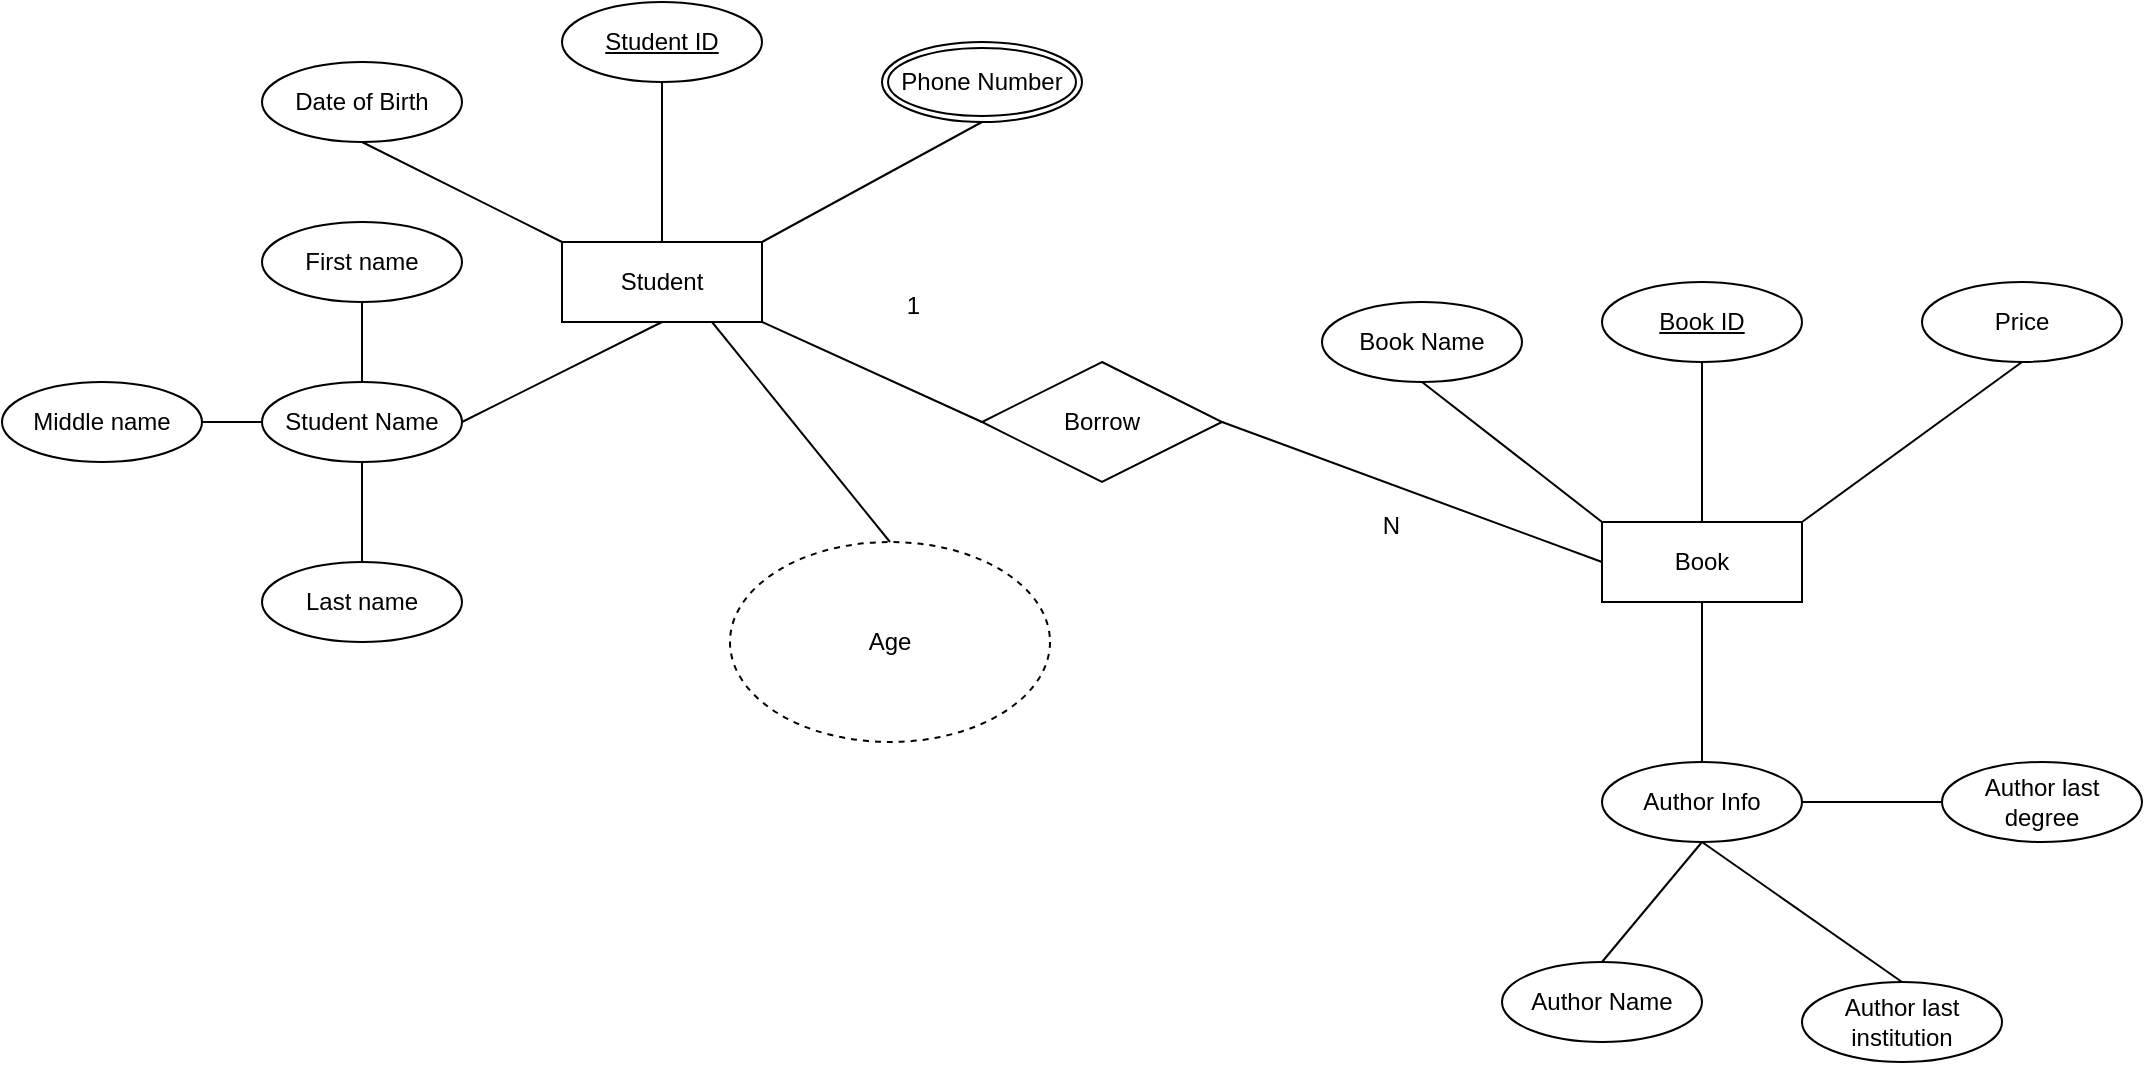 <mxfile version="21.1.5" type="github">
  <diagram name="Page-1" id="VzLah_kHe-2LNjMWZqBE">
    <mxGraphModel dx="1782" dy="535" grid="1" gridSize="10" guides="1" tooltips="1" connect="1" arrows="1" fold="1" page="1" pageScale="1" pageWidth="827" pageHeight="1169" math="0" shadow="0">
      <root>
        <mxCell id="0" />
        <mxCell id="1" parent="0" />
        <mxCell id="HxBIgcdp7JFc8hq391f_-18" value="Student ID" style="ellipse;whiteSpace=wrap;html=1;align=center;fontStyle=4;" vertex="1" parent="1">
          <mxGeometry x="170" y="30" width="100" height="40" as="geometry" />
        </mxCell>
        <mxCell id="HxBIgcdp7JFc8hq391f_-19" value="Student" style="whiteSpace=wrap;html=1;align=center;" vertex="1" parent="1">
          <mxGeometry x="170" y="150" width="100" height="40" as="geometry" />
        </mxCell>
        <mxCell id="HxBIgcdp7JFc8hq391f_-22" value="Student Name" style="ellipse;whiteSpace=wrap;html=1;align=center;" vertex="1" parent="1">
          <mxGeometry x="20" y="220" width="100" height="40" as="geometry" />
        </mxCell>
        <mxCell id="HxBIgcdp7JFc8hq391f_-23" value="First name" style="ellipse;whiteSpace=wrap;html=1;align=center;" vertex="1" parent="1">
          <mxGeometry x="20" y="140" width="100" height="40" as="geometry" />
        </mxCell>
        <mxCell id="HxBIgcdp7JFc8hq391f_-24" value="Middle name" style="ellipse;whiteSpace=wrap;html=1;align=center;" vertex="1" parent="1">
          <mxGeometry x="-110" y="220" width="100" height="40" as="geometry" />
        </mxCell>
        <mxCell id="HxBIgcdp7JFc8hq391f_-25" value="Last name" style="ellipse;whiteSpace=wrap;html=1;align=center;" vertex="1" parent="1">
          <mxGeometry x="20" y="310" width="100" height="40" as="geometry" />
        </mxCell>
        <mxCell id="HxBIgcdp7JFc8hq391f_-31" value="" style="endArrow=none;html=1;rounded=0;exitX=0.5;exitY=1;exitDx=0;exitDy=0;entryX=1;entryY=0.5;entryDx=0;entryDy=0;" edge="1" parent="1" source="HxBIgcdp7JFc8hq391f_-19" target="HxBIgcdp7JFc8hq391f_-22">
          <mxGeometry relative="1" as="geometry">
            <mxPoint x="330" y="300" as="sourcePoint" />
            <mxPoint x="490" y="300" as="targetPoint" />
          </mxGeometry>
        </mxCell>
        <mxCell id="HxBIgcdp7JFc8hq391f_-33" value="" style="endArrow=none;html=1;rounded=0;exitX=0;exitY=0.5;exitDx=0;exitDy=0;entryX=1;entryY=0.5;entryDx=0;entryDy=0;" edge="1" parent="1" source="HxBIgcdp7JFc8hq391f_-22" target="HxBIgcdp7JFc8hq391f_-24">
          <mxGeometry relative="1" as="geometry">
            <mxPoint x="330" y="300" as="sourcePoint" />
            <mxPoint x="490" y="300" as="targetPoint" />
          </mxGeometry>
        </mxCell>
        <mxCell id="HxBIgcdp7JFc8hq391f_-34" value="" style="endArrow=none;html=1;rounded=0;entryX=0.5;entryY=0;entryDx=0;entryDy=0;exitX=0.5;exitY=1;exitDx=0;exitDy=0;" edge="1" parent="1" source="HxBIgcdp7JFc8hq391f_-22" target="HxBIgcdp7JFc8hq391f_-25">
          <mxGeometry relative="1" as="geometry">
            <mxPoint x="220" y="310" as="sourcePoint" />
            <mxPoint x="490" y="300" as="targetPoint" />
          </mxGeometry>
        </mxCell>
        <mxCell id="HxBIgcdp7JFc8hq391f_-35" value="" style="endArrow=none;html=1;rounded=0;exitX=0.5;exitY=0;exitDx=0;exitDy=0;entryX=0.5;entryY=1;entryDx=0;entryDy=0;" edge="1" parent="1" source="HxBIgcdp7JFc8hq391f_-22" target="HxBIgcdp7JFc8hq391f_-23">
          <mxGeometry relative="1" as="geometry">
            <mxPoint x="220" y="310" as="sourcePoint" />
            <mxPoint x="70" y="180" as="targetPoint" />
          </mxGeometry>
        </mxCell>
        <mxCell id="HxBIgcdp7JFc8hq391f_-36" value="" style="endArrow=none;html=1;rounded=0;exitX=0.5;exitY=1;exitDx=0;exitDy=0;entryX=0.5;entryY=0;entryDx=0;entryDy=0;" edge="1" parent="1" source="HxBIgcdp7JFc8hq391f_-18" target="HxBIgcdp7JFc8hq391f_-19">
          <mxGeometry relative="1" as="geometry">
            <mxPoint x="330" y="300" as="sourcePoint" />
            <mxPoint x="490" y="300" as="targetPoint" />
          </mxGeometry>
        </mxCell>
        <mxCell id="HxBIgcdp7JFc8hq391f_-37" value="Date of Birth" style="ellipse;whiteSpace=wrap;html=1;align=center;" vertex="1" parent="1">
          <mxGeometry x="20" y="60" width="100" height="40" as="geometry" />
        </mxCell>
        <mxCell id="HxBIgcdp7JFc8hq391f_-38" value="Phone Number" style="ellipse;shape=doubleEllipse;margin=3;whiteSpace=wrap;html=1;align=center;" vertex="1" parent="1">
          <mxGeometry x="330" y="50" width="100" height="40" as="geometry" />
        </mxCell>
        <mxCell id="HxBIgcdp7JFc8hq391f_-40" value="" style="endArrow=none;html=1;rounded=0;exitX=1;exitY=0;exitDx=0;exitDy=0;entryX=0.5;entryY=1;entryDx=0;entryDy=0;" edge="1" parent="1" source="HxBIgcdp7JFc8hq391f_-19" target="HxBIgcdp7JFc8hq391f_-38">
          <mxGeometry relative="1" as="geometry">
            <mxPoint x="330" y="300" as="sourcePoint" />
            <mxPoint x="490" y="300" as="targetPoint" />
          </mxGeometry>
        </mxCell>
        <mxCell id="HxBIgcdp7JFc8hq391f_-41" value="" style="endArrow=none;html=1;rounded=0;exitX=0.5;exitY=1;exitDx=0;exitDy=0;entryX=0;entryY=0;entryDx=0;entryDy=0;" edge="1" parent="1" source="HxBIgcdp7JFc8hq391f_-37" target="HxBIgcdp7JFc8hq391f_-19">
          <mxGeometry relative="1" as="geometry">
            <mxPoint x="330" y="300" as="sourcePoint" />
            <mxPoint x="490" y="300" as="targetPoint" />
          </mxGeometry>
        </mxCell>
        <mxCell id="HxBIgcdp7JFc8hq391f_-42" value="Borrow" style="shape=rhombus;perimeter=rhombusPerimeter;whiteSpace=wrap;html=1;align=center;" vertex="1" parent="1">
          <mxGeometry x="380" y="210" width="120" height="60" as="geometry" />
        </mxCell>
        <mxCell id="HxBIgcdp7JFc8hq391f_-44" value="Book ID" style="ellipse;whiteSpace=wrap;html=1;align=center;fontStyle=4;" vertex="1" parent="1">
          <mxGeometry x="690" y="170" width="100" height="40" as="geometry" />
        </mxCell>
        <mxCell id="HxBIgcdp7JFc8hq391f_-45" value="Book" style="whiteSpace=wrap;html=1;align=center;" vertex="1" parent="1">
          <mxGeometry x="690" y="290" width="100" height="40" as="geometry" />
        </mxCell>
        <mxCell id="HxBIgcdp7JFc8hq391f_-46" value="Author Info" style="ellipse;whiteSpace=wrap;html=1;align=center;" vertex="1" parent="1">
          <mxGeometry x="690" y="410" width="100" height="40" as="geometry" />
        </mxCell>
        <mxCell id="HxBIgcdp7JFc8hq391f_-47" value="Author last degree" style="ellipse;whiteSpace=wrap;html=1;align=center;" vertex="1" parent="1">
          <mxGeometry x="860" y="410" width="100" height="40" as="geometry" />
        </mxCell>
        <mxCell id="HxBIgcdp7JFc8hq391f_-48" value="Author last institution" style="ellipse;whiteSpace=wrap;html=1;align=center;" vertex="1" parent="1">
          <mxGeometry x="790" y="520" width="100" height="40" as="geometry" />
        </mxCell>
        <mxCell id="HxBIgcdp7JFc8hq391f_-49" value="" style="endArrow=none;html=1;rounded=0;exitX=0.5;exitY=1;exitDx=0;exitDy=0;entryX=0.5;entryY=0;entryDx=0;entryDy=0;" edge="1" parent="1" source="HxBIgcdp7JFc8hq391f_-45" target="HxBIgcdp7JFc8hq391f_-46">
          <mxGeometry relative="1" as="geometry">
            <mxPoint x="850" y="440" as="sourcePoint" />
            <mxPoint x="1010" y="440" as="targetPoint" />
          </mxGeometry>
        </mxCell>
        <mxCell id="HxBIgcdp7JFc8hq391f_-50" value="" style="endArrow=none;html=1;rounded=0;exitX=0.5;exitY=1;exitDx=0;exitDy=0;entryX=0.5;entryY=0;entryDx=0;entryDy=0;" edge="1" parent="1" source="HxBIgcdp7JFc8hq391f_-46" target="HxBIgcdp7JFc8hq391f_-60">
          <mxGeometry relative="1" as="geometry">
            <mxPoint x="850" y="440" as="sourcePoint" />
            <mxPoint x="510" y="380" as="targetPoint" />
          </mxGeometry>
        </mxCell>
        <mxCell id="HxBIgcdp7JFc8hq391f_-51" value="" style="endArrow=none;html=1;rounded=0;entryX=0.5;entryY=0;entryDx=0;entryDy=0;exitX=0.5;exitY=1;exitDx=0;exitDy=0;" edge="1" parent="1" source="HxBIgcdp7JFc8hq391f_-46" target="HxBIgcdp7JFc8hq391f_-48">
          <mxGeometry relative="1" as="geometry">
            <mxPoint x="740" y="450" as="sourcePoint" />
            <mxPoint x="1010" y="440" as="targetPoint" />
          </mxGeometry>
        </mxCell>
        <mxCell id="HxBIgcdp7JFc8hq391f_-52" value="" style="endArrow=none;html=1;rounded=0;entryX=0;entryY=0.5;entryDx=0;entryDy=0;" edge="1" parent="1" target="HxBIgcdp7JFc8hq391f_-47">
          <mxGeometry relative="1" as="geometry">
            <mxPoint x="790" y="430" as="sourcePoint" />
            <mxPoint x="590" y="320" as="targetPoint" />
          </mxGeometry>
        </mxCell>
        <mxCell id="HxBIgcdp7JFc8hq391f_-53" value="" style="endArrow=none;html=1;rounded=0;exitX=0.5;exitY=1;exitDx=0;exitDy=0;entryX=0.5;entryY=0;entryDx=0;entryDy=0;" edge="1" parent="1" source="HxBIgcdp7JFc8hq391f_-44" target="HxBIgcdp7JFc8hq391f_-45">
          <mxGeometry relative="1" as="geometry">
            <mxPoint x="850" y="440" as="sourcePoint" />
            <mxPoint x="1010" y="440" as="targetPoint" />
          </mxGeometry>
        </mxCell>
        <mxCell id="HxBIgcdp7JFc8hq391f_-54" value="Book Name" style="ellipse;whiteSpace=wrap;html=1;align=center;" vertex="1" parent="1">
          <mxGeometry x="550" y="180" width="100" height="40" as="geometry" />
        </mxCell>
        <mxCell id="HxBIgcdp7JFc8hq391f_-56" value="" style="endArrow=none;html=1;rounded=0;exitX=1;exitY=0;exitDx=0;exitDy=0;entryX=0.5;entryY=1;entryDx=0;entryDy=0;" edge="1" parent="1" source="HxBIgcdp7JFc8hq391f_-45" target="HxBIgcdp7JFc8hq391f_-59">
          <mxGeometry relative="1" as="geometry">
            <mxPoint x="850" y="440" as="sourcePoint" />
            <mxPoint x="900" y="230" as="targetPoint" />
          </mxGeometry>
        </mxCell>
        <mxCell id="HxBIgcdp7JFc8hq391f_-57" value="" style="endArrow=none;html=1;rounded=0;exitX=0.5;exitY=1;exitDx=0;exitDy=0;entryX=0;entryY=0;entryDx=0;entryDy=0;" edge="1" parent="1" source="HxBIgcdp7JFc8hq391f_-54" target="HxBIgcdp7JFc8hq391f_-45">
          <mxGeometry relative="1" as="geometry">
            <mxPoint x="850" y="440" as="sourcePoint" />
            <mxPoint x="1010" y="440" as="targetPoint" />
          </mxGeometry>
        </mxCell>
        <mxCell id="HxBIgcdp7JFc8hq391f_-59" value="Price" style="ellipse;whiteSpace=wrap;html=1;align=center;" vertex="1" parent="1">
          <mxGeometry x="850" y="170" width="100" height="40" as="geometry" />
        </mxCell>
        <mxCell id="HxBIgcdp7JFc8hq391f_-60" value="Author Name" style="ellipse;whiteSpace=wrap;html=1;align=center;" vertex="1" parent="1">
          <mxGeometry x="640" y="510" width="100" height="40" as="geometry" />
        </mxCell>
        <mxCell id="HxBIgcdp7JFc8hq391f_-63" value="" style="endArrow=none;html=1;rounded=0;exitX=1;exitY=1;exitDx=0;exitDy=0;entryX=0;entryY=0.5;entryDx=0;entryDy=0;" edge="1" parent="1" source="HxBIgcdp7JFc8hq391f_-19" target="HxBIgcdp7JFc8hq391f_-42">
          <mxGeometry relative="1" as="geometry">
            <mxPoint x="330" y="380" as="sourcePoint" />
            <mxPoint x="490" y="380" as="targetPoint" />
          </mxGeometry>
        </mxCell>
        <mxCell id="HxBIgcdp7JFc8hq391f_-64" value="1" style="resizable=0;html=1;whiteSpace=wrap;align=right;verticalAlign=bottom;" connectable="0" vertex="1" parent="HxBIgcdp7JFc8hq391f_-63">
          <mxGeometry x="1" relative="1" as="geometry">
            <mxPoint x="-30" y="-50" as="offset" />
          </mxGeometry>
        </mxCell>
        <mxCell id="HxBIgcdp7JFc8hq391f_-65" value="" style="endArrow=none;html=1;rounded=0;entryX=0;entryY=0.5;entryDx=0;entryDy=0;exitX=1;exitY=0.5;exitDx=0;exitDy=0;" edge="1" parent="1" source="HxBIgcdp7JFc8hq391f_-42" target="HxBIgcdp7JFc8hq391f_-45">
          <mxGeometry relative="1" as="geometry">
            <mxPoint x="330" y="380" as="sourcePoint" />
            <mxPoint x="490" y="380" as="targetPoint" />
          </mxGeometry>
        </mxCell>
        <mxCell id="HxBIgcdp7JFc8hq391f_-66" value="N" style="resizable=0;html=1;whiteSpace=wrap;align=right;verticalAlign=bottom;" connectable="0" vertex="1" parent="HxBIgcdp7JFc8hq391f_-65">
          <mxGeometry x="1" relative="1" as="geometry">
            <mxPoint x="-100" y="-10" as="offset" />
          </mxGeometry>
        </mxCell>
        <mxCell id="HxBIgcdp7JFc8hq391f_-67" value="Age" style="ellipse;whiteSpace=wrap;html=1;align=center;dashed=1;" vertex="1" parent="1">
          <mxGeometry x="254" y="300" width="160" height="100" as="geometry" />
        </mxCell>
        <mxCell id="HxBIgcdp7JFc8hq391f_-69" value="" style="endArrow=none;html=1;rounded=0;entryX=0.5;entryY=0;entryDx=0;entryDy=0;exitX=0.75;exitY=1;exitDx=0;exitDy=0;" edge="1" parent="1" source="HxBIgcdp7JFc8hq391f_-19" target="HxBIgcdp7JFc8hq391f_-67">
          <mxGeometry relative="1" as="geometry">
            <mxPoint x="220" y="190" as="sourcePoint" />
            <mxPoint x="490" y="230" as="targetPoint" />
          </mxGeometry>
        </mxCell>
      </root>
    </mxGraphModel>
  </diagram>
</mxfile>
